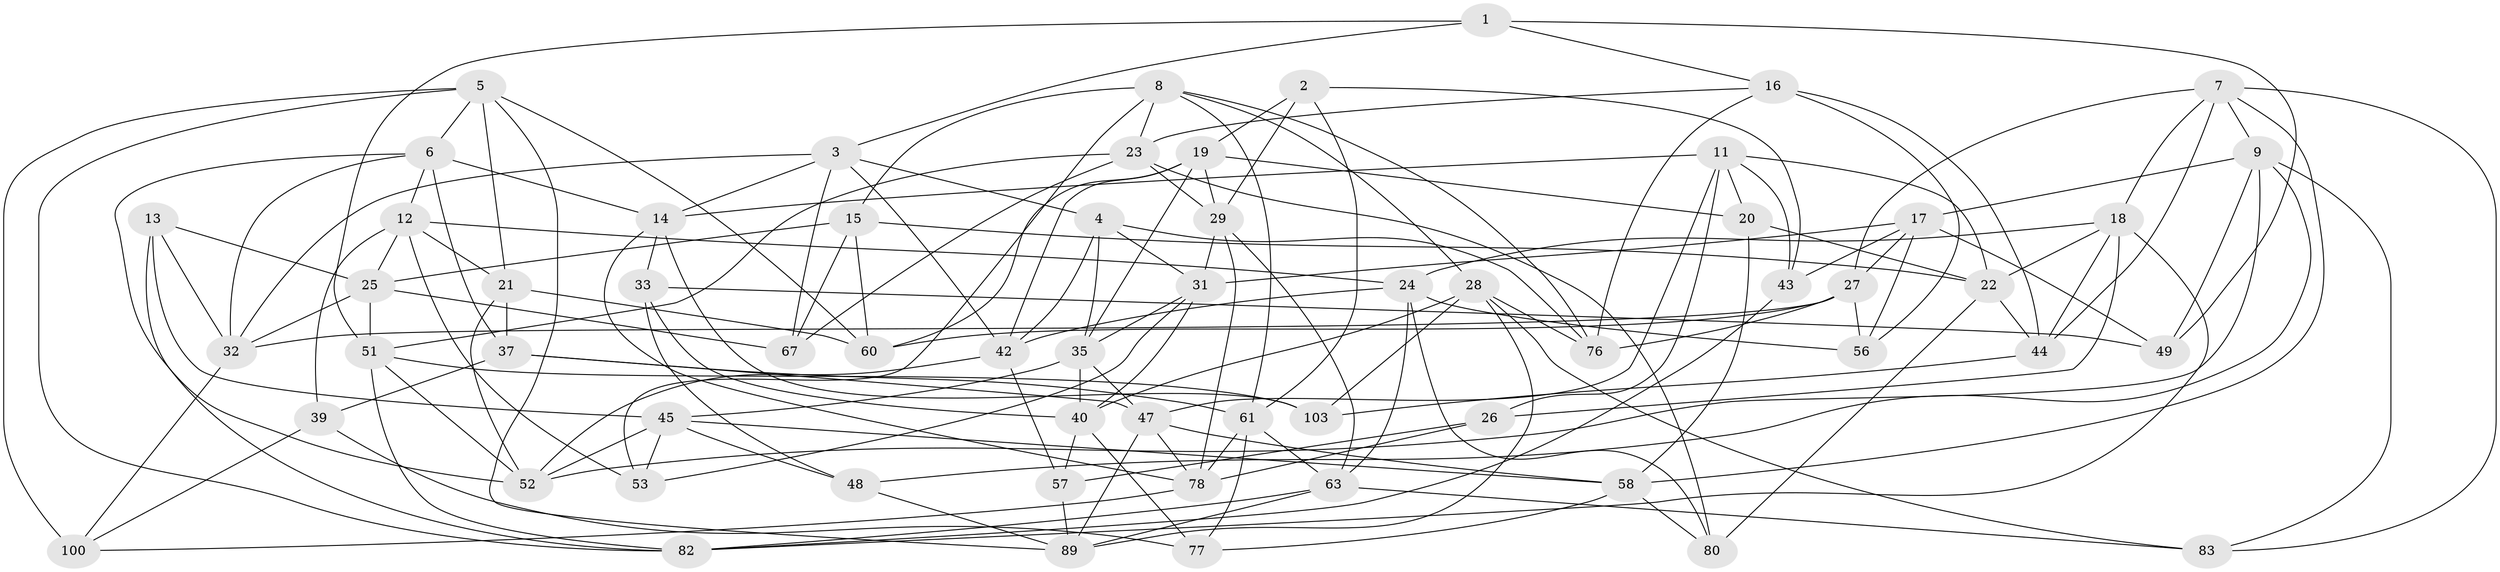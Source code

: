 // Generated by graph-tools (version 1.1) at 2025/24/03/03/25 07:24:29]
// undirected, 61 vertices, 160 edges
graph export_dot {
graph [start="1"]
  node [color=gray90,style=filled];
  1;
  2;
  3 [super="+46"];
  4 [super="+10"];
  5 [super="+99"];
  6 [super="+73"];
  7 [super="+95"];
  8 [super="+62"];
  9 [super="+69"];
  11 [super="+85"];
  12 [super="+71"];
  13;
  14 [super="+93"];
  15 [super="+68"];
  16 [super="+88"];
  17 [super="+41"];
  18 [super="+55"];
  19 [super="+50"];
  20;
  21 [super="+72"];
  22 [super="+102"];
  23 [super="+34"];
  24 [super="+36"];
  25 [super="+74"];
  26;
  27 [super="+30"];
  28 [super="+101"];
  29 [super="+97"];
  31 [super="+66"];
  32 [super="+38"];
  33;
  35 [super="+86"];
  37 [super="+87"];
  39;
  40 [super="+65"];
  42 [super="+64"];
  43;
  44 [super="+54"];
  45 [super="+81"];
  47 [super="+94"];
  48;
  49;
  51 [super="+70"];
  52 [super="+59"];
  53;
  56;
  57;
  58 [super="+92"];
  60 [super="+84"];
  61 [super="+98"];
  63 [super="+75"];
  67;
  76 [super="+79"];
  77;
  78 [super="+96"];
  80;
  82 [super="+90"];
  83;
  89 [super="+91"];
  100;
  103;
  1 -- 3;
  1 -- 51;
  1 -- 49;
  1 -- 16;
  2 -- 29;
  2 -- 43;
  2 -- 61;
  2 -- 19;
  3 -- 67;
  3 -- 14;
  3 -- 32;
  3 -- 42;
  3 -- 4;
  4 -- 31;
  4 -- 76 [weight=2];
  4 -- 42;
  4 -- 35;
  5 -- 100;
  5 -- 21;
  5 -- 82;
  5 -- 89;
  5 -- 60;
  5 -- 6;
  6 -- 12;
  6 -- 14;
  6 -- 32;
  6 -- 52;
  6 -- 37;
  7 -- 44;
  7 -- 58;
  7 -- 9;
  7 -- 27;
  7 -- 18;
  7 -- 83;
  8 -- 76;
  8 -- 53;
  8 -- 61;
  8 -- 15;
  8 -- 28;
  8 -- 23;
  9 -- 83;
  9 -- 52;
  9 -- 17;
  9 -- 48;
  9 -- 49;
  11 -- 20;
  11 -- 47;
  11 -- 14;
  11 -- 26;
  11 -- 43;
  11 -- 22;
  12 -- 21;
  12 -- 53;
  12 -- 24;
  12 -- 25;
  12 -- 39;
  13 -- 82;
  13 -- 25;
  13 -- 32;
  13 -- 45;
  14 -- 33;
  14 -- 103;
  14 -- 78;
  15 -- 60 [weight=2];
  15 -- 22;
  15 -- 25;
  15 -- 67;
  16 -- 44 [weight=2];
  16 -- 23;
  16 -- 56;
  16 -- 76;
  17 -- 56;
  17 -- 27;
  17 -- 31;
  17 -- 43;
  17 -- 49;
  18 -- 22;
  18 -- 24;
  18 -- 26;
  18 -- 44;
  18 -- 82;
  19 -- 29;
  19 -- 20;
  19 -- 35;
  19 -- 42;
  19 -- 60;
  20 -- 58;
  20 -- 22;
  21 -- 60;
  21 -- 37 [weight=2];
  21 -- 52;
  22 -- 80;
  22 -- 44;
  23 -- 80;
  23 -- 67;
  23 -- 51;
  23 -- 29;
  24 -- 80;
  24 -- 42;
  24 -- 56;
  24 -- 63;
  25 -- 67;
  25 -- 32;
  25 -- 51;
  26 -- 57;
  26 -- 78;
  27 -- 56;
  27 -- 32;
  27 -- 60;
  27 -- 76;
  28 -- 89;
  28 -- 83;
  28 -- 76;
  28 -- 40;
  28 -- 103;
  29 -- 78;
  29 -- 63;
  29 -- 31;
  31 -- 35;
  31 -- 40;
  31 -- 53;
  32 -- 100;
  33 -- 49;
  33 -- 48;
  33 -- 40;
  35 -- 45;
  35 -- 40;
  35 -- 47;
  37 -- 61;
  37 -- 39;
  37 -- 47;
  39 -- 77;
  39 -- 100;
  40 -- 77;
  40 -- 57;
  42 -- 57;
  42 -- 52;
  43 -- 82;
  44 -- 103;
  45 -- 48;
  45 -- 53;
  45 -- 52;
  45 -- 58;
  47 -- 78;
  47 -- 89;
  47 -- 58;
  48 -- 89;
  51 -- 52;
  51 -- 103;
  51 -- 82;
  57 -- 89;
  58 -- 80;
  58 -- 77;
  61 -- 77;
  61 -- 63;
  61 -- 78;
  63 -- 89;
  63 -- 82;
  63 -- 83;
  78 -- 100;
}
